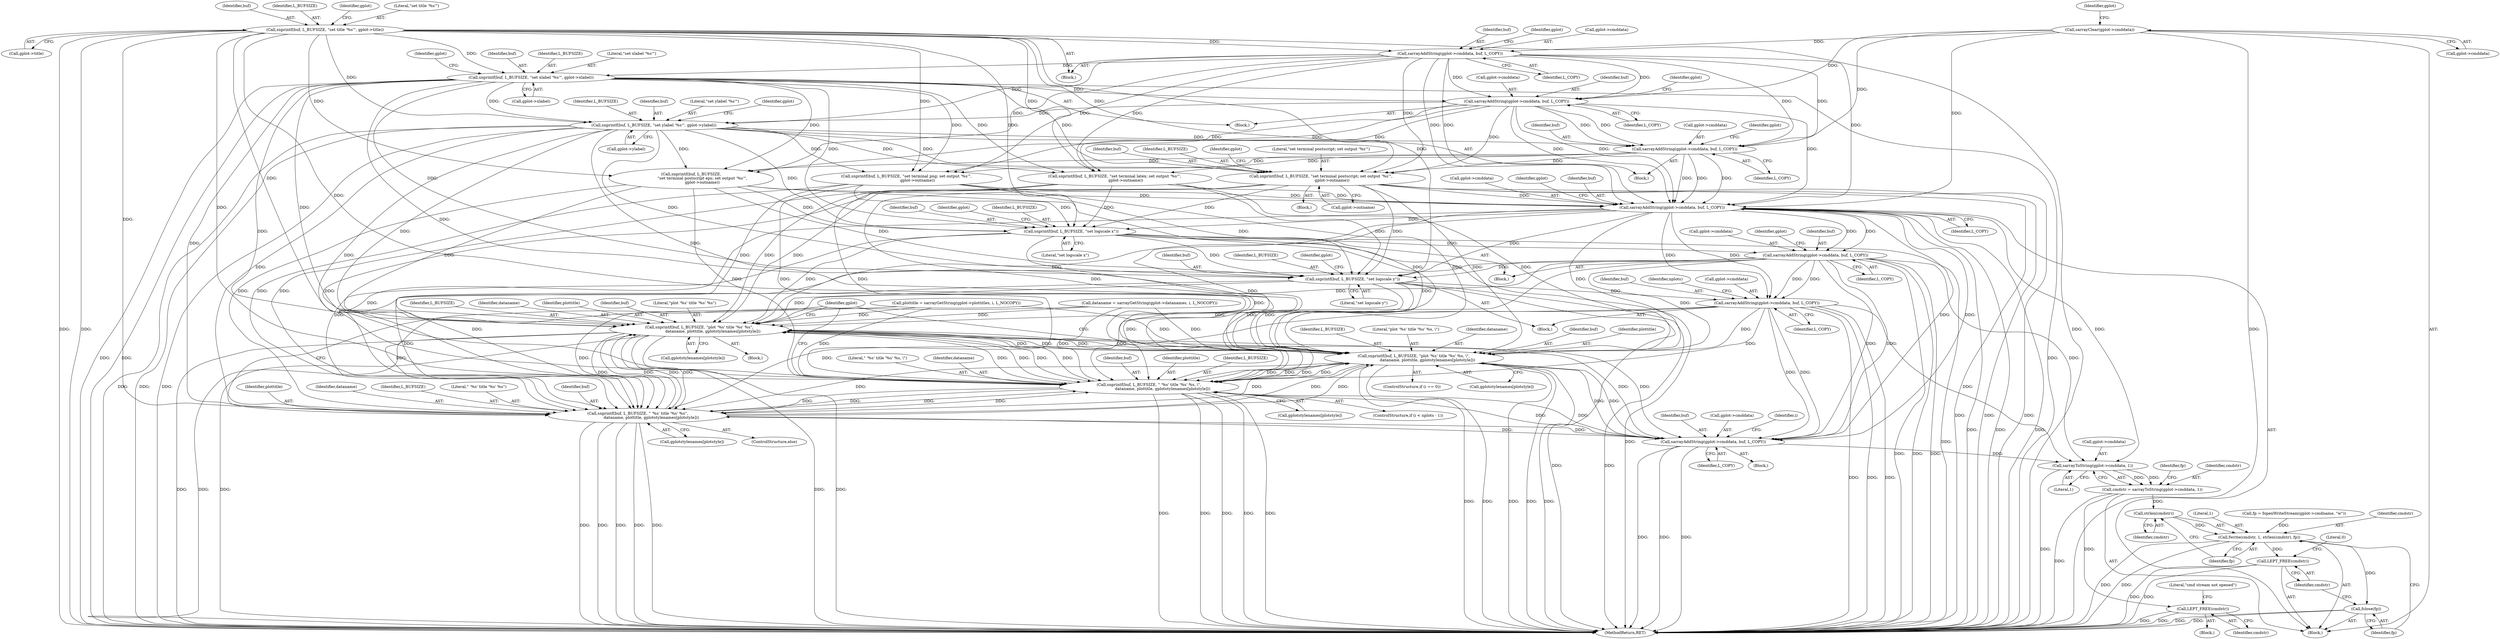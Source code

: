 digraph "0_leptonica_ee301cb2029db8a6289c5295daa42bba7715e99a_2@API" {
"1000208" [label="(Call,snprintf(buf, L_BUFSIZE, \"set terminal postscript; set output '%s'\",\n                  gplot->outname))"];
"1000144" [label="(Call,sarrayAddString(gplot->cmddata, buf, L_COPY))"];
"1000128" [label="(Call,sarrayClear(gplot->cmddata))"];
"1000137" [label="(Call,snprintf(buf, L_BUFSIZE, \"set title '%s'\", gplot->title))"];
"1000162" [label="(Call,sarrayAddString(gplot->cmddata, buf, L_COPY))"];
"1000155" [label="(Call,snprintf(buf, L_BUFSIZE, \"set xlabel '%s'\", gplot->xlabel))"];
"1000180" [label="(Call,sarrayAddString(gplot->cmddata, buf, L_COPY))"];
"1000173" [label="(Call,snprintf(buf, L_BUFSIZE, \"set ylabel '%s'\", gplot->ylabel))"];
"1000245" [label="(Call,sarrayAddString(gplot->cmddata, buf, L_COPY))"];
"1000264" [label="(Call,snprintf(buf, L_BUFSIZE, \"set logscale x\"))"];
"1000268" [label="(Call,sarrayAddString(gplot->cmddata, buf, L_COPY))"];
"1000287" [label="(Call,snprintf(buf, L_BUFSIZE, \"set logscale y\"))"];
"1000291" [label="(Call,sarrayAddString(gplot->cmddata, buf, L_COPY))"];
"1000341" [label="(Call,snprintf(buf, L_BUFSIZE, \"plot '%s' title '%s' %s\",\n                      dataname, plottitle, gplotstylenames[plotstyle]))"];
"1000356" [label="(Call,snprintf(buf, L_BUFSIZE, \"plot '%s' title '%s' %s, \\\",\n                      dataname, plottitle, gplotstylenames[plotstyle]))"];
"1000372" [label="(Call,snprintf(buf, L_BUFSIZE, \" '%s' title '%s' %s, \\\",\n                      dataname, plottitle, gplotstylenames[plotstyle]))"];
"1000382" [label="(Call,snprintf(buf, L_BUFSIZE, \" '%s' title '%s' %s\",\n                      dataname, plottitle, gplotstylenames[plotstyle]))"];
"1000391" [label="(Call,sarrayAddString(gplot->cmddata, buf, L_COPY))"];
"1000399" [label="(Call,sarrayToString(gplot->cmddata, 1))"];
"1000397" [label="(Call,cmdstr = sarrayToString(gplot->cmddata, 1))"];
"1000415" [label="(Call,LEPT_FREE(cmdstr))"];
"1000425" [label="(Call,strlen(cmdstr))"];
"1000422" [label="(Call,fwrite(cmdstr, 1, strlen(cmdstr), fp))"];
"1000428" [label="(Call,fclose(fp))"];
"1000430" [label="(Call,LEPT_FREE(cmdstr))"];
"1000287" [label="(Call,snprintf(buf, L_BUFSIZE, \"set logscale y\"))"];
"1000148" [label="(Identifier,buf)"];
"1000185" [label="(Identifier,L_COPY)"];
"1000429" [label="(Identifier,fp)"];
"1000387" [label="(Identifier,plottitle)"];
"1000155" [label="(Call,snprintf(buf, L_BUFSIZE, \"set xlabel '%s'\", gplot->xlabel))"];
"1000373" [label="(Identifier,buf)"];
"1000345" [label="(Identifier,dataname)"];
"1000293" [label="(Identifier,gplot)"];
"1000395" [label="(Identifier,buf)"];
"1000422" [label="(Call,fwrite(cmdstr, 1, strlen(cmdstr), fp))"];
"1000346" [label="(Identifier,plottitle)"];
"1000397" [label="(Call,cmdstr = sarrayToString(gplot->cmddata, 1))"];
"1000152" [label="(Identifier,gplot)"];
"1000357" [label="(Identifier,buf)"];
"1000377" [label="(Identifier,plottitle)"];
"1000374" [label="(Identifier,L_BUFSIZE)"];
"1000177" [label="(Call,gplot->ylabel)"];
"1000272" [label="(Identifier,buf)"];
"1000295" [label="(Identifier,buf)"];
"1000425" [label="(Call,strlen(cmdstr))"];
"1000290" [label="(Literal,\"set logscale y\")"];
"1000386" [label="(Identifier,dataname)"];
"1000207" [label="(Block,)"];
"1000392" [label="(Call,gplot->cmddata)"];
"1000291" [label="(Call,sarrayAddString(gplot->cmddata, buf, L_COPY))"];
"1000384" [label="(Identifier,L_BUFSIZE)"];
"1000385" [label="(Literal,\" '%s' title '%s' %s\")"];
"1000273" [label="(Identifier,L_COPY)"];
"1000407" [label="(Identifier,fp)"];
"1000375" [label="(Literal,\" '%s' title '%s' %s, \\\")"];
"1000167" [label="(Identifier,L_COPY)"];
"1000157" [label="(Identifier,L_BUFSIZE)"];
"1000423" [label="(Identifier,cmdstr)"];
"1000172" [label="(Block,)"];
"1000154" [label="(Block,)"];
"1000193" [label="(Call,snprintf(buf, L_BUFSIZE, \"set terminal png; set output '%s'\",\n                  gplot->outname))"];
"1000321" [label="(Call,dataname = sarrayGetString(gplot->datanames, i, L_NOCOPY))"];
"1000176" [label="(Literal,\"set ylabel '%s'\")"];
"1000182" [label="(Identifier,gplot)"];
"1000361" [label="(Identifier,plottitle)"];
"1000296" [label="(Identifier,L_COPY)"];
"1000342" [label="(Identifier,buf)"];
"1000211" [label="(Literal,\"set terminal postscript; set output '%s'\")"];
"1000139" [label="(Identifier,L_BUFSIZE)"];
"1000433" [label="(Literal,0)"];
"1000366" [label="(ControlStructure,if (i < nplots - 1))"];
"1000162" [label="(Call,sarrayAddString(gplot->cmddata, buf, L_COPY))"];
"1000383" [label="(Identifier,buf)"];
"1000267" [label="(Literal,\"set logscale x\")"];
"1000358" [label="(Identifier,L_BUFSIZE)"];
"1000288" [label="(Identifier,buf)"];
"1000250" [label="(Identifier,L_COPY)"];
"1000164" [label="(Identifier,gplot)"];
"1000382" [label="(Call,snprintf(buf, L_BUFSIZE, \" '%s' title '%s' %s\",\n                      dataname, plottitle, gplotstylenames[plotstyle]))"];
"1000352" [label="(ControlStructure,if (i == 0))"];
"1000238" [label="(Call,snprintf(buf, L_BUFSIZE, \"set terminal latex; set output '%s'\",\n                  gplot->outname))"];
"1000341" [label="(Call,snprintf(buf, L_BUFSIZE, \"plot '%s' title '%s' %s\",\n                      dataname, plottitle, gplotstylenames[plotstyle]))"];
"1000146" [label="(Identifier,gplot)"];
"1000359" [label="(Literal,\"plot '%s' title '%s' %s, \\\")"];
"1000255" [label="(Identifier,gplot)"];
"1000393" [label="(Identifier,gplot)"];
"1000431" [label="(Identifier,cmdstr)"];
"1000400" [label="(Call,gplot->cmddata)"];
"1000376" [label="(Identifier,dataname)"];
"1000129" [label="(Call,gplot->cmddata)"];
"1000430" [label="(Call,LEPT_FREE(cmdstr))"];
"1000415" [label="(Call,LEPT_FREE(cmdstr))"];
"1000344" [label="(Literal,\"plot '%s' title '%s' %s\")"];
"1000128" [label="(Call,sarrayClear(gplot->cmddata))"];
"1000268" [label="(Call,sarrayAddString(gplot->cmddata, buf, L_COPY))"];
"1000372" [label="(Call,snprintf(buf, L_BUFSIZE, \" '%s' title '%s' %s, \\\",\n                      dataname, plottitle, gplotstylenames[plotstyle]))"];
"1000414" [label="(Block,)"];
"1000416" [label="(Identifier,cmdstr)"];
"1000362" [label="(Call,gplotstylenames[plotstyle])"];
"1000249" [label="(Identifier,buf)"];
"1000298" [label="(Identifier,nplots)"];
"1000170" [label="(Identifier,gplot)"];
"1000159" [label="(Call,gplot->xlabel)"];
"1000140" [label="(Literal,\"set title '%s'\")"];
"1000427" [label="(Identifier,fp)"];
"1000209" [label="(Identifier,buf)"];
"1000145" [label="(Call,gplot->cmddata)"];
"1000265" [label="(Identifier,buf)"];
"1000180" [label="(Call,sarrayAddString(gplot->cmddata, buf, L_COPY))"];
"1000181" [label="(Call,gplot->cmddata)"];
"1000424" [label="(Literal,1)"];
"1000137" [label="(Call,snprintf(buf, L_BUFSIZE, \"set title '%s'\", gplot->title))"];
"1000173" [label="(Call,snprintf(buf, L_BUFSIZE, \"set ylabel '%s'\", gplot->ylabel))"];
"1000356" [label="(Call,snprintf(buf, L_BUFSIZE, \"plot '%s' title '%s' %s, \\\",\n                      dataname, plottitle, gplotstylenames[plotstyle]))"];
"1000381" [label="(ControlStructure,else)"];
"1000343" [label="(Identifier,L_BUFSIZE)"];
"1000286" [label="(Block,)"];
"1000158" [label="(Literal,\"set xlabel '%s'\")"];
"1000347" [label="(Call,gplotstylenames[plotstyle])"];
"1000210" [label="(Identifier,L_BUFSIZE)"];
"1000391" [label="(Call,sarrayAddString(gplot->cmddata, buf, L_COPY))"];
"1000312" [label="(Block,)"];
"1000403" [label="(Literal,1)"];
"1000434" [label="(MethodReturn,RET)"];
"1000189" [label="(Identifier,gplot)"];
"1000399" [label="(Call,sarrayToString(gplot->cmddata, 1))"];
"1000269" [label="(Call,gplot->cmddata)"];
"1000246" [label="(Call,gplot->cmddata)"];
"1000138" [label="(Identifier,buf)"];
"1000245" [label="(Call,sarrayAddString(gplot->cmddata, buf, L_COPY))"];
"1000175" [label="(Identifier,L_BUFSIZE)"];
"1000340" [label="(Block,)"];
"1000208" [label="(Call,snprintf(buf, L_BUFSIZE, \"set terminal postscript; set output '%s'\",\n                  gplot->outname))"];
"1000149" [label="(Identifier,L_COPY)"];
"1000163" [label="(Call,gplot->cmddata)"];
"1000109" [label="(Block,)"];
"1000278" [label="(Identifier,gplot)"];
"1000426" [label="(Identifier,cmdstr)"];
"1000174" [label="(Identifier,buf)"];
"1000398" [label="(Identifier,cmdstr)"];
"1000360" [label="(Identifier,dataname)"];
"1000311" [label="(Identifier,i)"];
"1000166" [label="(Identifier,buf)"];
"1000270" [label="(Identifier,gplot)"];
"1000419" [label="(Literal,\"cmd stream not opened\")"];
"1000406" [label="(Call,fp = fopenWriteStream(gplot->cmdname, \"w\"))"];
"1000378" [label="(Call,gplotstylenames[plotstyle])"];
"1000313" [label="(Call,plottitle = sarrayGetString(gplot->plottitles, i, L_NOCOPY))"];
"1000388" [label="(Call,gplotstylenames[plotstyle])"];
"1000144" [label="(Call,sarrayAddString(gplot->cmddata, buf, L_COPY))"];
"1000289" [label="(Identifier,L_BUFSIZE)"];
"1000264" [label="(Call,snprintf(buf, L_BUFSIZE, \"set logscale x\"))"];
"1000396" [label="(Identifier,L_COPY)"];
"1000428" [label="(Call,fclose(fp))"];
"1000212" [label="(Call,gplot->outname)"];
"1000292" [label="(Call,gplot->cmddata)"];
"1000141" [label="(Call,gplot->title)"];
"1000156" [label="(Identifier,buf)"];
"1000247" [label="(Identifier,gplot)"];
"1000266" [label="(Identifier,L_BUFSIZE)"];
"1000263" [label="(Block,)"];
"1000184" [label="(Identifier,buf)"];
"1000223" [label="(Call,snprintf(buf, L_BUFSIZE,\n                  \"set terminal postscript eps; set output '%s'\",\n                  gplot->outname))"];
"1000136" [label="(Block,)"];
"1000134" [label="(Identifier,gplot)"];
"1000208" -> "1000207"  [label="AST: "];
"1000208" -> "1000212"  [label="CFG: "];
"1000209" -> "1000208"  [label="AST: "];
"1000210" -> "1000208"  [label="AST: "];
"1000211" -> "1000208"  [label="AST: "];
"1000212" -> "1000208"  [label="AST: "];
"1000247" -> "1000208"  [label="CFG: "];
"1000208" -> "1000434"  [label="DDG: "];
"1000208" -> "1000434"  [label="DDG: "];
"1000208" -> "1000434"  [label="DDG: "];
"1000144" -> "1000208"  [label="DDG: "];
"1000162" -> "1000208"  [label="DDG: "];
"1000180" -> "1000208"  [label="DDG: "];
"1000155" -> "1000208"  [label="DDG: "];
"1000137" -> "1000208"  [label="DDG: "];
"1000173" -> "1000208"  [label="DDG: "];
"1000208" -> "1000245"  [label="DDG: "];
"1000208" -> "1000264"  [label="DDG: "];
"1000208" -> "1000287"  [label="DDG: "];
"1000208" -> "1000341"  [label="DDG: "];
"1000208" -> "1000356"  [label="DDG: "];
"1000208" -> "1000372"  [label="DDG: "];
"1000208" -> "1000382"  [label="DDG: "];
"1000144" -> "1000136"  [label="AST: "];
"1000144" -> "1000149"  [label="CFG: "];
"1000145" -> "1000144"  [label="AST: "];
"1000148" -> "1000144"  [label="AST: "];
"1000149" -> "1000144"  [label="AST: "];
"1000152" -> "1000144"  [label="CFG: "];
"1000128" -> "1000144"  [label="DDG: "];
"1000137" -> "1000144"  [label="DDG: "];
"1000144" -> "1000155"  [label="DDG: "];
"1000144" -> "1000162"  [label="DDG: "];
"1000144" -> "1000162"  [label="DDG: "];
"1000144" -> "1000173"  [label="DDG: "];
"1000144" -> "1000180"  [label="DDG: "];
"1000144" -> "1000180"  [label="DDG: "];
"1000144" -> "1000193"  [label="DDG: "];
"1000144" -> "1000223"  [label="DDG: "];
"1000144" -> "1000238"  [label="DDG: "];
"1000144" -> "1000245"  [label="DDG: "];
"1000144" -> "1000245"  [label="DDG: "];
"1000144" -> "1000245"  [label="DDG: "];
"1000128" -> "1000109"  [label="AST: "];
"1000128" -> "1000129"  [label="CFG: "];
"1000129" -> "1000128"  [label="AST: "];
"1000134" -> "1000128"  [label="CFG: "];
"1000128" -> "1000434"  [label="DDG: "];
"1000128" -> "1000162"  [label="DDG: "];
"1000128" -> "1000180"  [label="DDG: "];
"1000128" -> "1000245"  [label="DDG: "];
"1000137" -> "1000136"  [label="AST: "];
"1000137" -> "1000141"  [label="CFG: "];
"1000138" -> "1000137"  [label="AST: "];
"1000139" -> "1000137"  [label="AST: "];
"1000140" -> "1000137"  [label="AST: "];
"1000141" -> "1000137"  [label="AST: "];
"1000146" -> "1000137"  [label="CFG: "];
"1000137" -> "1000434"  [label="DDG: "];
"1000137" -> "1000434"  [label="DDG: "];
"1000137" -> "1000434"  [label="DDG: "];
"1000137" -> "1000155"  [label="DDG: "];
"1000137" -> "1000173"  [label="DDG: "];
"1000137" -> "1000193"  [label="DDG: "];
"1000137" -> "1000223"  [label="DDG: "];
"1000137" -> "1000238"  [label="DDG: "];
"1000137" -> "1000264"  [label="DDG: "];
"1000137" -> "1000287"  [label="DDG: "];
"1000137" -> "1000341"  [label="DDG: "];
"1000137" -> "1000356"  [label="DDG: "];
"1000137" -> "1000372"  [label="DDG: "];
"1000137" -> "1000382"  [label="DDG: "];
"1000162" -> "1000154"  [label="AST: "];
"1000162" -> "1000167"  [label="CFG: "];
"1000163" -> "1000162"  [label="AST: "];
"1000166" -> "1000162"  [label="AST: "];
"1000167" -> "1000162"  [label="AST: "];
"1000170" -> "1000162"  [label="CFG: "];
"1000155" -> "1000162"  [label="DDG: "];
"1000162" -> "1000173"  [label="DDG: "];
"1000162" -> "1000180"  [label="DDG: "];
"1000162" -> "1000180"  [label="DDG: "];
"1000162" -> "1000193"  [label="DDG: "];
"1000162" -> "1000223"  [label="DDG: "];
"1000162" -> "1000238"  [label="DDG: "];
"1000162" -> "1000245"  [label="DDG: "];
"1000162" -> "1000245"  [label="DDG: "];
"1000162" -> "1000245"  [label="DDG: "];
"1000155" -> "1000154"  [label="AST: "];
"1000155" -> "1000159"  [label="CFG: "];
"1000156" -> "1000155"  [label="AST: "];
"1000157" -> "1000155"  [label="AST: "];
"1000158" -> "1000155"  [label="AST: "];
"1000159" -> "1000155"  [label="AST: "];
"1000164" -> "1000155"  [label="CFG: "];
"1000155" -> "1000434"  [label="DDG: "];
"1000155" -> "1000434"  [label="DDG: "];
"1000155" -> "1000434"  [label="DDG: "];
"1000155" -> "1000173"  [label="DDG: "];
"1000155" -> "1000193"  [label="DDG: "];
"1000155" -> "1000223"  [label="DDG: "];
"1000155" -> "1000238"  [label="DDG: "];
"1000155" -> "1000264"  [label="DDG: "];
"1000155" -> "1000287"  [label="DDG: "];
"1000155" -> "1000341"  [label="DDG: "];
"1000155" -> "1000356"  [label="DDG: "];
"1000155" -> "1000372"  [label="DDG: "];
"1000155" -> "1000382"  [label="DDG: "];
"1000180" -> "1000172"  [label="AST: "];
"1000180" -> "1000185"  [label="CFG: "];
"1000181" -> "1000180"  [label="AST: "];
"1000184" -> "1000180"  [label="AST: "];
"1000185" -> "1000180"  [label="AST: "];
"1000189" -> "1000180"  [label="CFG: "];
"1000173" -> "1000180"  [label="DDG: "];
"1000180" -> "1000193"  [label="DDG: "];
"1000180" -> "1000223"  [label="DDG: "];
"1000180" -> "1000238"  [label="DDG: "];
"1000180" -> "1000245"  [label="DDG: "];
"1000180" -> "1000245"  [label="DDG: "];
"1000180" -> "1000245"  [label="DDG: "];
"1000173" -> "1000172"  [label="AST: "];
"1000173" -> "1000177"  [label="CFG: "];
"1000174" -> "1000173"  [label="AST: "];
"1000175" -> "1000173"  [label="AST: "];
"1000176" -> "1000173"  [label="AST: "];
"1000177" -> "1000173"  [label="AST: "];
"1000182" -> "1000173"  [label="CFG: "];
"1000173" -> "1000434"  [label="DDG: "];
"1000173" -> "1000434"  [label="DDG: "];
"1000173" -> "1000434"  [label="DDG: "];
"1000173" -> "1000193"  [label="DDG: "];
"1000173" -> "1000223"  [label="DDG: "];
"1000173" -> "1000238"  [label="DDG: "];
"1000173" -> "1000264"  [label="DDG: "];
"1000173" -> "1000287"  [label="DDG: "];
"1000173" -> "1000341"  [label="DDG: "];
"1000173" -> "1000356"  [label="DDG: "];
"1000173" -> "1000372"  [label="DDG: "];
"1000173" -> "1000382"  [label="DDG: "];
"1000245" -> "1000109"  [label="AST: "];
"1000245" -> "1000250"  [label="CFG: "];
"1000246" -> "1000245"  [label="AST: "];
"1000249" -> "1000245"  [label="AST: "];
"1000250" -> "1000245"  [label="AST: "];
"1000255" -> "1000245"  [label="CFG: "];
"1000245" -> "1000434"  [label="DDG: "];
"1000245" -> "1000434"  [label="DDG: "];
"1000245" -> "1000434"  [label="DDG: "];
"1000193" -> "1000245"  [label="DDG: "];
"1000238" -> "1000245"  [label="DDG: "];
"1000223" -> "1000245"  [label="DDG: "];
"1000245" -> "1000264"  [label="DDG: "];
"1000245" -> "1000268"  [label="DDG: "];
"1000245" -> "1000268"  [label="DDG: "];
"1000245" -> "1000287"  [label="DDG: "];
"1000245" -> "1000291"  [label="DDG: "];
"1000245" -> "1000291"  [label="DDG: "];
"1000245" -> "1000341"  [label="DDG: "];
"1000245" -> "1000356"  [label="DDG: "];
"1000245" -> "1000372"  [label="DDG: "];
"1000245" -> "1000382"  [label="DDG: "];
"1000245" -> "1000391"  [label="DDG: "];
"1000245" -> "1000391"  [label="DDG: "];
"1000245" -> "1000399"  [label="DDG: "];
"1000264" -> "1000263"  [label="AST: "];
"1000264" -> "1000267"  [label="CFG: "];
"1000265" -> "1000264"  [label="AST: "];
"1000266" -> "1000264"  [label="AST: "];
"1000267" -> "1000264"  [label="AST: "];
"1000270" -> "1000264"  [label="CFG: "];
"1000264" -> "1000434"  [label="DDG: "];
"1000264" -> "1000434"  [label="DDG: "];
"1000223" -> "1000264"  [label="DDG: "];
"1000238" -> "1000264"  [label="DDG: "];
"1000193" -> "1000264"  [label="DDG: "];
"1000264" -> "1000268"  [label="DDG: "];
"1000264" -> "1000287"  [label="DDG: "];
"1000264" -> "1000341"  [label="DDG: "];
"1000264" -> "1000356"  [label="DDG: "];
"1000264" -> "1000372"  [label="DDG: "];
"1000264" -> "1000382"  [label="DDG: "];
"1000268" -> "1000263"  [label="AST: "];
"1000268" -> "1000273"  [label="CFG: "];
"1000269" -> "1000268"  [label="AST: "];
"1000272" -> "1000268"  [label="AST: "];
"1000273" -> "1000268"  [label="AST: "];
"1000278" -> "1000268"  [label="CFG: "];
"1000268" -> "1000434"  [label="DDG: "];
"1000268" -> "1000434"  [label="DDG: "];
"1000268" -> "1000434"  [label="DDG: "];
"1000268" -> "1000287"  [label="DDG: "];
"1000268" -> "1000291"  [label="DDG: "];
"1000268" -> "1000291"  [label="DDG: "];
"1000268" -> "1000341"  [label="DDG: "];
"1000268" -> "1000356"  [label="DDG: "];
"1000268" -> "1000372"  [label="DDG: "];
"1000268" -> "1000382"  [label="DDG: "];
"1000268" -> "1000391"  [label="DDG: "];
"1000268" -> "1000391"  [label="DDG: "];
"1000268" -> "1000399"  [label="DDG: "];
"1000287" -> "1000286"  [label="AST: "];
"1000287" -> "1000290"  [label="CFG: "];
"1000288" -> "1000287"  [label="AST: "];
"1000289" -> "1000287"  [label="AST: "];
"1000290" -> "1000287"  [label="AST: "];
"1000293" -> "1000287"  [label="CFG: "];
"1000287" -> "1000434"  [label="DDG: "];
"1000287" -> "1000434"  [label="DDG: "];
"1000223" -> "1000287"  [label="DDG: "];
"1000238" -> "1000287"  [label="DDG: "];
"1000193" -> "1000287"  [label="DDG: "];
"1000287" -> "1000291"  [label="DDG: "];
"1000287" -> "1000341"  [label="DDG: "];
"1000287" -> "1000356"  [label="DDG: "];
"1000287" -> "1000372"  [label="DDG: "];
"1000287" -> "1000382"  [label="DDG: "];
"1000291" -> "1000286"  [label="AST: "];
"1000291" -> "1000296"  [label="CFG: "];
"1000292" -> "1000291"  [label="AST: "];
"1000295" -> "1000291"  [label="AST: "];
"1000296" -> "1000291"  [label="AST: "];
"1000298" -> "1000291"  [label="CFG: "];
"1000291" -> "1000434"  [label="DDG: "];
"1000291" -> "1000434"  [label="DDG: "];
"1000291" -> "1000434"  [label="DDG: "];
"1000291" -> "1000341"  [label="DDG: "];
"1000291" -> "1000356"  [label="DDG: "];
"1000291" -> "1000372"  [label="DDG: "];
"1000291" -> "1000382"  [label="DDG: "];
"1000291" -> "1000391"  [label="DDG: "];
"1000291" -> "1000391"  [label="DDG: "];
"1000291" -> "1000399"  [label="DDG: "];
"1000341" -> "1000340"  [label="AST: "];
"1000341" -> "1000347"  [label="CFG: "];
"1000342" -> "1000341"  [label="AST: "];
"1000343" -> "1000341"  [label="AST: "];
"1000344" -> "1000341"  [label="AST: "];
"1000345" -> "1000341"  [label="AST: "];
"1000346" -> "1000341"  [label="AST: "];
"1000347" -> "1000341"  [label="AST: "];
"1000393" -> "1000341"  [label="CFG: "];
"1000341" -> "1000434"  [label="DDG: "];
"1000341" -> "1000434"  [label="DDG: "];
"1000341" -> "1000434"  [label="DDG: "];
"1000341" -> "1000434"  [label="DDG: "];
"1000341" -> "1000434"  [label="DDG: "];
"1000391" -> "1000341"  [label="DDG: "];
"1000223" -> "1000341"  [label="DDG: "];
"1000238" -> "1000341"  [label="DDG: "];
"1000193" -> "1000341"  [label="DDG: "];
"1000372" -> "1000341"  [label="DDG: "];
"1000372" -> "1000341"  [label="DDG: "];
"1000382" -> "1000341"  [label="DDG: "];
"1000382" -> "1000341"  [label="DDG: "];
"1000356" -> "1000341"  [label="DDG: "];
"1000356" -> "1000341"  [label="DDG: "];
"1000321" -> "1000341"  [label="DDG: "];
"1000313" -> "1000341"  [label="DDG: "];
"1000341" -> "1000356"  [label="DDG: "];
"1000341" -> "1000356"  [label="DDG: "];
"1000341" -> "1000372"  [label="DDG: "];
"1000341" -> "1000372"  [label="DDG: "];
"1000341" -> "1000382"  [label="DDG: "];
"1000341" -> "1000382"  [label="DDG: "];
"1000341" -> "1000391"  [label="DDG: "];
"1000356" -> "1000352"  [label="AST: "];
"1000356" -> "1000362"  [label="CFG: "];
"1000357" -> "1000356"  [label="AST: "];
"1000358" -> "1000356"  [label="AST: "];
"1000359" -> "1000356"  [label="AST: "];
"1000360" -> "1000356"  [label="AST: "];
"1000361" -> "1000356"  [label="AST: "];
"1000362" -> "1000356"  [label="AST: "];
"1000393" -> "1000356"  [label="CFG: "];
"1000356" -> "1000434"  [label="DDG: "];
"1000356" -> "1000434"  [label="DDG: "];
"1000356" -> "1000434"  [label="DDG: "];
"1000356" -> "1000434"  [label="DDG: "];
"1000356" -> "1000434"  [label="DDG: "];
"1000391" -> "1000356"  [label="DDG: "];
"1000223" -> "1000356"  [label="DDG: "];
"1000238" -> "1000356"  [label="DDG: "];
"1000193" -> "1000356"  [label="DDG: "];
"1000372" -> "1000356"  [label="DDG: "];
"1000372" -> "1000356"  [label="DDG: "];
"1000382" -> "1000356"  [label="DDG: "];
"1000382" -> "1000356"  [label="DDG: "];
"1000321" -> "1000356"  [label="DDG: "];
"1000313" -> "1000356"  [label="DDG: "];
"1000356" -> "1000372"  [label="DDG: "];
"1000356" -> "1000372"  [label="DDG: "];
"1000356" -> "1000382"  [label="DDG: "];
"1000356" -> "1000382"  [label="DDG: "];
"1000356" -> "1000391"  [label="DDG: "];
"1000372" -> "1000366"  [label="AST: "];
"1000372" -> "1000378"  [label="CFG: "];
"1000373" -> "1000372"  [label="AST: "];
"1000374" -> "1000372"  [label="AST: "];
"1000375" -> "1000372"  [label="AST: "];
"1000376" -> "1000372"  [label="AST: "];
"1000377" -> "1000372"  [label="AST: "];
"1000378" -> "1000372"  [label="AST: "];
"1000393" -> "1000372"  [label="CFG: "];
"1000372" -> "1000434"  [label="DDG: "];
"1000372" -> "1000434"  [label="DDG: "];
"1000372" -> "1000434"  [label="DDG: "];
"1000372" -> "1000434"  [label="DDG: "];
"1000372" -> "1000434"  [label="DDG: "];
"1000391" -> "1000372"  [label="DDG: "];
"1000223" -> "1000372"  [label="DDG: "];
"1000238" -> "1000372"  [label="DDG: "];
"1000193" -> "1000372"  [label="DDG: "];
"1000382" -> "1000372"  [label="DDG: "];
"1000382" -> "1000372"  [label="DDG: "];
"1000321" -> "1000372"  [label="DDG: "];
"1000313" -> "1000372"  [label="DDG: "];
"1000372" -> "1000382"  [label="DDG: "];
"1000372" -> "1000382"  [label="DDG: "];
"1000372" -> "1000391"  [label="DDG: "];
"1000382" -> "1000381"  [label="AST: "];
"1000382" -> "1000388"  [label="CFG: "];
"1000383" -> "1000382"  [label="AST: "];
"1000384" -> "1000382"  [label="AST: "];
"1000385" -> "1000382"  [label="AST: "];
"1000386" -> "1000382"  [label="AST: "];
"1000387" -> "1000382"  [label="AST: "];
"1000388" -> "1000382"  [label="AST: "];
"1000393" -> "1000382"  [label="CFG: "];
"1000382" -> "1000434"  [label="DDG: "];
"1000382" -> "1000434"  [label="DDG: "];
"1000382" -> "1000434"  [label="DDG: "];
"1000382" -> "1000434"  [label="DDG: "];
"1000382" -> "1000434"  [label="DDG: "];
"1000391" -> "1000382"  [label="DDG: "];
"1000223" -> "1000382"  [label="DDG: "];
"1000238" -> "1000382"  [label="DDG: "];
"1000193" -> "1000382"  [label="DDG: "];
"1000321" -> "1000382"  [label="DDG: "];
"1000313" -> "1000382"  [label="DDG: "];
"1000382" -> "1000391"  [label="DDG: "];
"1000391" -> "1000312"  [label="AST: "];
"1000391" -> "1000396"  [label="CFG: "];
"1000392" -> "1000391"  [label="AST: "];
"1000395" -> "1000391"  [label="AST: "];
"1000396" -> "1000391"  [label="AST: "];
"1000311" -> "1000391"  [label="CFG: "];
"1000391" -> "1000434"  [label="DDG: "];
"1000391" -> "1000434"  [label="DDG: "];
"1000391" -> "1000434"  [label="DDG: "];
"1000391" -> "1000399"  [label="DDG: "];
"1000399" -> "1000397"  [label="AST: "];
"1000399" -> "1000403"  [label="CFG: "];
"1000400" -> "1000399"  [label="AST: "];
"1000403" -> "1000399"  [label="AST: "];
"1000397" -> "1000399"  [label="CFG: "];
"1000399" -> "1000434"  [label="DDG: "];
"1000399" -> "1000397"  [label="DDG: "];
"1000399" -> "1000397"  [label="DDG: "];
"1000397" -> "1000109"  [label="AST: "];
"1000398" -> "1000397"  [label="AST: "];
"1000407" -> "1000397"  [label="CFG: "];
"1000397" -> "1000434"  [label="DDG: "];
"1000397" -> "1000415"  [label="DDG: "];
"1000397" -> "1000425"  [label="DDG: "];
"1000415" -> "1000414"  [label="AST: "];
"1000415" -> "1000416"  [label="CFG: "];
"1000416" -> "1000415"  [label="AST: "];
"1000419" -> "1000415"  [label="CFG: "];
"1000415" -> "1000434"  [label="DDG: "];
"1000415" -> "1000434"  [label="DDG: "];
"1000425" -> "1000422"  [label="AST: "];
"1000425" -> "1000426"  [label="CFG: "];
"1000426" -> "1000425"  [label="AST: "];
"1000427" -> "1000425"  [label="CFG: "];
"1000425" -> "1000422"  [label="DDG: "];
"1000422" -> "1000109"  [label="AST: "];
"1000422" -> "1000427"  [label="CFG: "];
"1000423" -> "1000422"  [label="AST: "];
"1000424" -> "1000422"  [label="AST: "];
"1000427" -> "1000422"  [label="AST: "];
"1000429" -> "1000422"  [label="CFG: "];
"1000422" -> "1000434"  [label="DDG: "];
"1000422" -> "1000434"  [label="DDG: "];
"1000406" -> "1000422"  [label="DDG: "];
"1000422" -> "1000428"  [label="DDG: "];
"1000422" -> "1000430"  [label="DDG: "];
"1000428" -> "1000109"  [label="AST: "];
"1000428" -> "1000429"  [label="CFG: "];
"1000429" -> "1000428"  [label="AST: "];
"1000431" -> "1000428"  [label="CFG: "];
"1000428" -> "1000434"  [label="DDG: "];
"1000428" -> "1000434"  [label="DDG: "];
"1000430" -> "1000109"  [label="AST: "];
"1000430" -> "1000431"  [label="CFG: "];
"1000431" -> "1000430"  [label="AST: "];
"1000433" -> "1000430"  [label="CFG: "];
"1000430" -> "1000434"  [label="DDG: "];
"1000430" -> "1000434"  [label="DDG: "];
}
